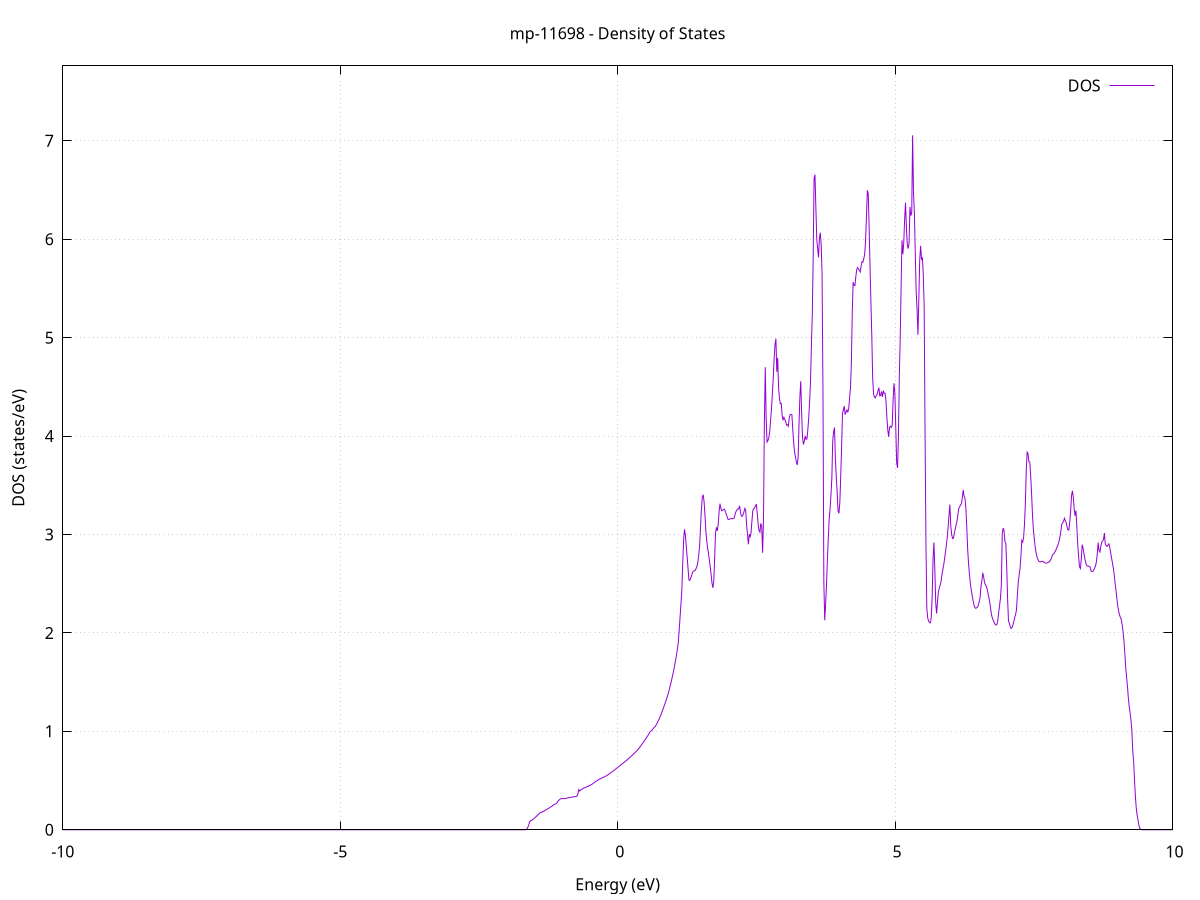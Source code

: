 set title 'mp-11698 - Density of States'
set xlabel 'Energy (eV)'
set ylabel 'DOS (states/eV)'
set grid
set xrange [-10:10]
set yrange [0:7.761]
set xzeroaxis lt -1
set terminal png size 800,600
set output 'mp-11698_dos_gnuplot.png'
plot '-' using 1:2 with lines title 'DOS'
-21.081300 0.000000
-21.065300 0.000000
-21.049300 0.000000
-21.033300 0.000000
-21.017300 0.000000
-21.001300 0.000000
-20.985300 0.000000
-20.969300 0.000000
-20.953300 0.000000
-20.937300 0.000000
-20.921300 0.000000
-20.905300 0.000000
-20.889300 0.000000
-20.873300 0.000000
-20.857300 0.000000
-20.841300 0.000000
-20.825300 0.000000
-20.809400 0.000000
-20.793400 0.000000
-20.777400 0.000000
-20.761400 0.000000
-20.745400 0.000000
-20.729400 0.000000
-20.713400 0.000000
-20.697400 0.000000
-20.681400 0.000000
-20.665400 0.000000
-20.649400 0.000000
-20.633400 0.000000
-20.617400 0.000000
-20.601400 0.000000
-20.585400 0.000000
-20.569400 0.000000
-20.553400 0.000000
-20.537400 0.000000
-20.521400 0.000000
-20.505400 0.000000
-20.489400 0.000000
-20.473400 0.000000
-20.457400 0.000000
-20.441400 0.000000
-20.425400 0.000000
-20.409400 0.000000
-20.393400 0.000000
-20.377400 0.000000
-20.361400 0.000000
-20.345400 0.000000
-20.329400 0.000000
-20.313400 0.000000
-20.297400 0.000000
-20.281400 0.000000
-20.265400 0.000000
-20.249400 0.000000
-20.233400 0.000000
-20.217400 0.000000
-20.201400 0.000000
-20.185400 0.000000
-20.169400 0.000000
-20.153400 0.000000
-20.137400 0.000000
-20.121400 0.000000
-20.105400 0.000000
-20.089400 0.000000
-20.073400 0.000000
-20.057400 0.000000
-20.041400 0.000000
-20.025400 0.000000
-20.009400 0.000000
-19.993400 0.000000
-19.977400 0.000000
-19.961400 0.000000
-19.945400 0.000000
-19.929400 0.000000
-19.913400 0.000000
-19.897400 0.000000
-19.881400 0.000000
-19.865400 0.000000
-19.849400 0.000000
-19.833400 0.000000
-19.817400 0.000000
-19.801400 0.000000
-19.785400 0.000000
-19.769400 0.000000
-19.753400 0.000000
-19.737500 0.000000
-19.721500 0.000000
-19.705500 0.000000
-19.689500 0.000000
-19.673500 0.000000
-19.657500 0.000000
-19.641500 0.000000
-19.625500 0.273300
-19.609500 0.984500
-19.593500 4.210100
-19.577500 9.091600
-19.561500 11.542200
-19.545500 16.637700
-19.529500 20.313600
-19.513500 23.430000
-19.497500 32.345700
-19.481500 33.692900
-19.465500 37.255300
-19.449500 24.740300
-19.433500 19.253800
-19.417500 25.221000
-19.401500 19.809900
-19.385500 14.508800
-19.369500 8.053100
-19.353500 8.749000
-19.337500 11.518800
-19.321500 13.398800
-19.305500 16.145900
-19.289500 17.685500
-19.273500 18.353200
-19.257500 19.354400
-19.241500 21.637500
-19.225500 21.480800
-19.209500 22.244700
-19.193500 19.123600
-19.177500 23.004800
-19.161500 33.845200
-19.145500 36.842700
-19.129500 39.382600
-19.113500 30.761000
-19.097500 29.485400
-19.081500 37.981400
-19.065500 44.318100
-19.049500 51.074500
-19.033500 56.718000
-19.017500 48.936700
-19.001500 59.452300
-18.985500 40.551200
-18.969500 32.682600
-18.953500 25.409900
-18.937500 19.762700
-18.921500 15.522700
-18.905500 9.161500
-18.889500 1.533800
-18.873500 0.000000
-18.857500 0.000000
-18.841500 0.000000
-18.825500 0.000000
-18.809500 0.000000
-18.793500 0.000000
-18.777500 0.000000
-18.761500 0.000000
-18.745500 0.000000
-18.729500 0.000000
-18.713500 0.000000
-18.697500 0.000000
-18.681500 0.000000
-18.665600 0.000000
-18.649600 0.000000
-18.633600 0.000000
-18.617600 0.000000
-18.601600 0.000000
-18.585600 0.000000
-18.569600 0.000000
-18.553600 0.000000
-18.537600 0.000000
-18.521600 0.000000
-18.505600 0.000000
-18.489600 0.000000
-18.473600 0.000000
-18.457600 0.000000
-18.441600 0.000000
-18.425600 0.000000
-18.409600 0.000000
-18.393600 0.000000
-18.377600 0.000000
-18.361600 0.000000
-18.345600 0.000000
-18.329600 0.000000
-18.313600 0.000000
-18.297600 0.000000
-18.281600 0.000000
-18.265600 0.000000
-18.249600 0.000000
-18.233600 0.000000
-18.217600 0.000000
-18.201600 0.000000
-18.185600 0.000000
-18.169600 0.000000
-18.153600 0.000000
-18.137600 0.000000
-18.121600 0.000000
-18.105600 0.000000
-18.089600 0.000000
-18.073600 0.000000
-18.057600 0.000000
-18.041600 0.000000
-18.025600 0.000000
-18.009600 0.000000
-17.993600 0.000000
-17.977600 0.000000
-17.961600 0.000000
-17.945600 0.000000
-17.929600 0.000000
-17.913600 0.000000
-17.897600 0.000000
-17.881600 0.000000
-17.865600 0.000000
-17.849600 0.000000
-17.833600 0.000000
-17.817600 0.000000
-17.801600 0.000000
-17.785600 0.000000
-17.769600 0.000000
-17.753600 0.000000
-17.737600 0.000000
-17.721600 0.000000
-17.705600 0.000000
-17.689600 0.000000
-17.673600 0.000000
-17.657600 0.000000
-17.641600 0.000000
-17.625600 0.000000
-17.609600 0.000000
-17.593700 0.000000
-17.577700 0.000000
-17.561700 0.000000
-17.545700 0.000000
-17.529700 0.000000
-17.513700 0.000000
-17.497700 0.000000
-17.481700 0.000000
-17.465700 0.000000
-17.449700 0.000000
-17.433700 0.000000
-17.417700 0.000000
-17.401700 0.000000
-17.385700 0.000000
-17.369700 0.000000
-17.353700 0.000000
-17.337700 0.000000
-17.321700 0.000000
-17.305700 0.000000
-17.289700 0.000000
-17.273700 0.000000
-17.257700 0.000000
-17.241700 0.000000
-17.225700 0.000000
-17.209700 0.000000
-17.193700 0.000000
-17.177700 0.000000
-17.161700 0.000000
-17.145700 0.000000
-17.129700 0.000000
-17.113700 0.000000
-17.097700 0.000000
-17.081700 0.000000
-17.065700 0.000000
-17.049700 0.000000
-17.033700 0.000000
-17.017700 0.000000
-17.001700 0.000000
-16.985700 0.000000
-16.969700 0.000000
-16.953700 0.000000
-16.937700 0.000000
-16.921700 0.000000
-16.905700 0.000000
-16.889700 0.000000
-16.873700 0.000000
-16.857700 0.000000
-16.841700 0.000000
-16.825700 0.000000
-16.809700 0.000000
-16.793700 0.000000
-16.777700 0.000000
-16.761700 0.000000
-16.745700 0.000000
-16.729700 0.000000
-16.713700 0.000000
-16.697700 0.000000
-16.681700 0.000000
-16.665700 0.000000
-16.649700 0.000000
-16.633700 0.000000
-16.617700 0.000000
-16.601700 0.000000
-16.585700 0.000000
-16.569700 0.000000
-16.553700 0.000000
-16.537700 0.000000
-16.521800 0.000000
-16.505800 0.000000
-16.489800 0.000000
-16.473800 0.000000
-16.457800 0.000000
-16.441800 0.000000
-16.425800 0.000000
-16.409800 0.000000
-16.393800 0.000000
-16.377800 0.000000
-16.361800 0.000000
-16.345800 0.000000
-16.329800 0.000000
-16.313800 0.000000
-16.297800 0.000000
-16.281800 0.000000
-16.265800 0.000000
-16.249800 0.000000
-16.233800 0.000000
-16.217800 0.000000
-16.201800 0.000000
-16.185800 0.000000
-16.169800 0.000000
-16.153800 0.000000
-16.137800 0.000000
-16.121800 0.000000
-16.105800 0.000000
-16.089800 0.000000
-16.073800 0.000000
-16.057800 0.000000
-16.041800 0.000000
-16.025800 0.000000
-16.009800 0.000000
-15.993800 0.000000
-15.977800 0.000000
-15.961800 0.000000
-15.945800 0.000000
-15.929800 0.000000
-15.913800 0.000000
-15.897800 0.000000
-15.881800 0.000000
-15.865800 0.000000
-15.849800 0.000000
-15.833800 0.000000
-15.817800 0.000000
-15.801800 0.000000
-15.785800 0.000000
-15.769800 0.000000
-15.753800 0.000000
-15.737800 0.000000
-15.721800 0.000000
-15.705800 0.000000
-15.689800 0.000000
-15.673800 0.000000
-15.657800 0.000000
-15.641800 0.000000
-15.625800 0.000000
-15.609800 0.000000
-15.593800 0.000000
-15.577800 0.000000
-15.561800 0.000000
-15.545800 0.000000
-15.529800 0.000000
-15.513800 0.000000
-15.497800 0.000000
-15.481800 0.000000
-15.465800 0.000000
-15.449900 0.000000
-15.433900 0.000000
-15.417900 0.000000
-15.401900 0.000000
-15.385900 0.000000
-15.369900 0.000000
-15.353900 0.000000
-15.337900 0.000000
-15.321900 0.000000
-15.305900 0.000000
-15.289900 0.000000
-15.273900 0.000000
-15.257900 0.000000
-15.241900 0.000000
-15.225900 0.000000
-15.209900 0.000000
-15.193900 0.000000
-15.177900 0.000000
-15.161900 0.000000
-15.145900 0.000000
-15.129900 0.000000
-15.113900 0.000000
-15.097900 0.000000
-15.081900 0.000000
-15.065900 0.000000
-15.049900 0.000000
-15.033900 0.000000
-15.017900 0.000000
-15.001900 0.000000
-14.985900 0.000000
-14.969900 0.000000
-14.953900 0.000000
-14.937900 0.000000
-14.921900 0.000000
-14.905900 0.000000
-14.889900 0.000000
-14.873900 0.000000
-14.857900 0.000000
-14.841900 0.000000
-14.825900 0.000000
-14.809900 0.000000
-14.793900 0.000000
-14.777900 0.000000
-14.761900 0.000000
-14.745900 0.000000
-14.729900 0.000000
-14.713900 0.000000
-14.697900 0.000000
-14.681900 0.000000
-14.665900 0.000000
-14.649900 0.000000
-14.633900 0.000000
-14.617900 0.000000
-14.601900 0.000000
-14.585900 0.000000
-14.569900 0.000000
-14.553900 0.000000
-14.537900 0.000000
-14.521900 0.000000
-14.505900 0.000000
-14.489900 0.000000
-14.473900 0.000000
-14.457900 0.000000
-14.441900 0.000000
-14.425900 0.000000
-14.409900 0.000000
-14.393900 0.000000
-14.378000 0.000000
-14.362000 0.000000
-14.346000 0.000000
-14.330000 0.000000
-14.314000 0.000000
-14.298000 0.000000
-14.282000 0.000000
-14.266000 0.000000
-14.250000 0.000000
-14.234000 0.000000
-14.218000 0.000000
-14.202000 0.000000
-14.186000 0.000000
-14.170000 0.000000
-14.154000 0.000000
-14.138000 0.000000
-14.122000 0.000000
-14.106000 0.000000
-14.090000 0.000000
-14.074000 0.000000
-14.058000 0.000000
-14.042000 0.000000
-14.026000 0.000000
-14.010000 0.000000
-13.994000 0.000000
-13.978000 0.000000
-13.962000 0.000000
-13.946000 0.000000
-13.930000 0.000000
-13.914000 0.000000
-13.898000 0.000000
-13.882000 0.000000
-13.866000 0.000000
-13.850000 0.000000
-13.834000 0.000000
-13.818000 0.000000
-13.802000 0.000000
-13.786000 0.000000
-13.770000 0.000000
-13.754000 0.000000
-13.738000 0.000000
-13.722000 0.000000
-13.706000 0.000000
-13.690000 0.000000
-13.674000 0.000000
-13.658000 0.000000
-13.642000 0.000000
-13.626000 0.000000
-13.610000 0.000000
-13.594000 0.000000
-13.578000 0.000000
-13.562000 0.000000
-13.546000 0.000000
-13.530000 0.000000
-13.514000 0.000000
-13.498000 0.000000
-13.482000 0.000000
-13.466000 0.000000
-13.450000 0.000000
-13.434000 0.000000
-13.418000 0.000000
-13.402000 0.000000
-13.386000 0.000000
-13.370000 0.000000
-13.354000 0.000000
-13.338000 0.000000
-13.322000 0.000000
-13.306100 0.000000
-13.290100 0.000000
-13.274100 0.000000
-13.258100 0.000000
-13.242100 0.000000
-13.226100 0.000000
-13.210100 0.000000
-13.194100 0.000000
-13.178100 0.000000
-13.162100 0.000000
-13.146100 0.000000
-13.130100 0.000000
-13.114100 0.000000
-13.098100 0.000000
-13.082100 0.000000
-13.066100 0.000000
-13.050100 0.000000
-13.034100 0.000000
-13.018100 0.000000
-13.002100 0.000000
-12.986100 0.000000
-12.970100 0.000000
-12.954100 0.000000
-12.938100 0.000000
-12.922100 0.000000
-12.906100 0.000000
-12.890100 0.000000
-12.874100 0.000000
-12.858100 0.000000
-12.842100 0.000000
-12.826100 0.000000
-12.810100 0.000000
-12.794100 0.000000
-12.778100 0.000000
-12.762100 0.000000
-12.746100 0.000000
-12.730100 0.000000
-12.714100 0.000000
-12.698100 0.000000
-12.682100 0.000000
-12.666100 0.000000
-12.650100 0.000000
-12.634100 0.000000
-12.618100 0.000000
-12.602100 0.000000
-12.586100 0.000000
-12.570100 0.000000
-12.554100 0.000000
-12.538100 0.000000
-12.522100 0.000000
-12.506100 0.000000
-12.490100 0.000000
-12.474100 0.000000
-12.458100 0.000000
-12.442100 0.000000
-12.426100 0.000000
-12.410100 0.000000
-12.394100 0.000000
-12.378100 0.000000
-12.362100 0.000000
-12.346100 0.000000
-12.330100 0.000000
-12.314100 0.000000
-12.298100 0.000000
-12.282100 0.000000
-12.266100 0.000000
-12.250100 0.000000
-12.234200 0.000000
-12.218200 0.000000
-12.202200 0.000000
-12.186200 0.000000
-12.170200 0.000000
-12.154200 0.000000
-12.138200 0.000000
-12.122200 0.000000
-12.106200 0.000000
-12.090200 0.000000
-12.074200 0.000000
-12.058200 0.000000
-12.042200 0.000000
-12.026200 0.000000
-12.010200 0.000000
-11.994200 0.000000
-11.978200 0.000000
-11.962200 0.000000
-11.946200 0.000000
-11.930200 0.000000
-11.914200 0.000000
-11.898200 0.000000
-11.882200 0.000000
-11.866200 0.000000
-11.850200 0.000000
-11.834200 0.000000
-11.818200 0.000000
-11.802200 0.000000
-11.786200 0.000000
-11.770200 0.000000
-11.754200 0.000000
-11.738200 0.000000
-11.722200 0.000000
-11.706200 0.000000
-11.690200 0.000000
-11.674200 0.000000
-11.658200 0.000000
-11.642200 0.000000
-11.626200 0.000000
-11.610200 0.000000
-11.594200 0.000000
-11.578200 0.000000
-11.562200 0.000000
-11.546200 0.000000
-11.530200 0.000000
-11.514200 0.000000
-11.498200 0.000000
-11.482200 0.000000
-11.466200 0.000000
-11.450200 0.000000
-11.434200 0.000000
-11.418200 0.000000
-11.402200 0.000000
-11.386200 0.000000
-11.370200 0.000000
-11.354200 0.000000
-11.338200 0.000000
-11.322200 0.000000
-11.306200 0.000000
-11.290200 0.000000
-11.274200 0.000000
-11.258200 0.000000
-11.242200 0.000000
-11.226200 0.000000
-11.210200 0.000000
-11.194200 0.000000
-11.178200 0.000000
-11.162300 0.000000
-11.146300 0.000000
-11.130300 0.000000
-11.114300 0.000000
-11.098300 0.000000
-11.082300 0.000000
-11.066300 0.000000
-11.050300 0.000000
-11.034300 0.000000
-11.018300 0.000000
-11.002300 0.000000
-10.986300 0.000000
-10.970300 0.000000
-10.954300 0.000000
-10.938300 0.000000
-10.922300 0.000000
-10.906300 0.000000
-10.890300 0.000000
-10.874300 0.000000
-10.858300 0.000000
-10.842300 0.000000
-10.826300 0.000000
-10.810300 0.000000
-10.794300 0.000000
-10.778300 0.000000
-10.762300 0.000000
-10.746300 0.000000
-10.730300 0.000000
-10.714300 0.000000
-10.698300 0.000000
-10.682300 0.000000
-10.666300 0.000000
-10.650300 0.000000
-10.634300 0.000000
-10.618300 0.000000
-10.602300 0.000000
-10.586300 0.000000
-10.570300 0.000000
-10.554300 0.000000
-10.538300 0.000000
-10.522300 0.000000
-10.506300 0.000000
-10.490300 0.000000
-10.474300 0.000000
-10.458300 0.000000
-10.442300 0.000000
-10.426300 0.000000
-10.410300 0.000000
-10.394300 0.000000
-10.378300 0.000000
-10.362300 0.000000
-10.346300 0.000000
-10.330300 0.000000
-10.314300 0.000000
-10.298300 0.000000
-10.282300 0.000000
-10.266300 0.000000
-10.250300 0.000000
-10.234300 0.000000
-10.218300 0.000000
-10.202300 0.000000
-10.186300 0.000000
-10.170300 0.000000
-10.154300 0.000000
-10.138300 0.000000
-10.122300 0.000000
-10.106300 0.000000
-10.090400 0.000000
-10.074400 0.000000
-10.058400 0.000000
-10.042400 0.000000
-10.026400 0.000000
-10.010400 0.000000
-9.994400 0.000000
-9.978400 0.000000
-9.962400 0.000000
-9.946400 0.000000
-9.930400 0.000000
-9.914400 0.000000
-9.898400 0.000000
-9.882400 0.000000
-9.866400 0.000000
-9.850400 0.000000
-9.834400 0.000000
-9.818400 0.000000
-9.802400 0.000000
-9.786400 0.000000
-9.770400 0.000000
-9.754400 0.000000
-9.738400 0.000000
-9.722400 0.000000
-9.706400 0.000000
-9.690400 0.000000
-9.674400 0.000000
-9.658400 0.000000
-9.642400 0.000000
-9.626400 0.000000
-9.610400 0.000000
-9.594400 0.000000
-9.578400 0.000000
-9.562400 0.000000
-9.546400 0.000000
-9.530400 0.000000
-9.514400 0.000000
-9.498400 0.000000
-9.482400 0.000000
-9.466400 0.000000
-9.450400 0.000000
-9.434400 0.000000
-9.418400 0.000000
-9.402400 0.000000
-9.386400 0.000000
-9.370400 0.000000
-9.354400 0.000000
-9.338400 0.000000
-9.322400 0.000000
-9.306400 0.000000
-9.290400 0.000000
-9.274400 0.000000
-9.258400 0.000000
-9.242400 0.000000
-9.226400 0.000000
-9.210400 0.000000
-9.194400 0.000000
-9.178400 0.000000
-9.162400 0.000000
-9.146400 0.000000
-9.130400 0.000000
-9.114400 0.000000
-9.098400 0.000000
-9.082400 0.000000
-9.066400 0.000000
-9.050400 0.000000
-9.034400 0.000000
-9.018500 0.000000
-9.002500 0.000000
-8.986500 0.000000
-8.970500 0.000000
-8.954500 0.000000
-8.938500 0.000000
-8.922500 0.000000
-8.906500 0.000000
-8.890500 0.000000
-8.874500 0.000000
-8.858500 0.000000
-8.842500 0.000000
-8.826500 0.000000
-8.810500 0.000000
-8.794500 0.000000
-8.778500 0.000000
-8.762500 0.000000
-8.746500 0.000000
-8.730500 0.000000
-8.714500 0.000000
-8.698500 0.000000
-8.682500 0.000000
-8.666500 0.000000
-8.650500 0.000000
-8.634500 0.000000
-8.618500 0.000000
-8.602500 0.000000
-8.586500 0.000000
-8.570500 0.000000
-8.554500 0.000000
-8.538500 0.000000
-8.522500 0.000000
-8.506500 0.000000
-8.490500 0.000000
-8.474500 0.000000
-8.458500 0.000000
-8.442500 0.000000
-8.426500 0.000000
-8.410500 0.000000
-8.394500 0.000000
-8.378500 0.000000
-8.362500 0.000000
-8.346500 0.000000
-8.330500 0.000000
-8.314500 0.000000
-8.298500 0.000000
-8.282500 0.000000
-8.266500 0.000000
-8.250500 0.000000
-8.234500 0.000000
-8.218500 0.000000
-8.202500 0.000000
-8.186500 0.000000
-8.170500 0.000000
-8.154500 0.000000
-8.138500 0.000000
-8.122500 0.000000
-8.106500 0.000000
-8.090500 0.000000
-8.074500 0.000000
-8.058500 0.000000
-8.042500 0.000000
-8.026500 0.000000
-8.010500 0.000000
-7.994500 0.000000
-7.978500 0.000000
-7.962500 0.000000
-7.946600 0.000000
-7.930600 0.000000
-7.914600 0.000000
-7.898600 0.000000
-7.882600 0.000000
-7.866600 0.000000
-7.850600 0.000000
-7.834600 0.000000
-7.818600 0.000000
-7.802600 0.000000
-7.786600 0.000000
-7.770600 0.000000
-7.754600 0.000000
-7.738600 0.000000
-7.722600 0.000000
-7.706600 0.000000
-7.690600 0.000000
-7.674600 0.000000
-7.658600 0.000000
-7.642600 0.000000
-7.626600 0.000000
-7.610600 0.000000
-7.594600 0.000000
-7.578600 0.000000
-7.562600 0.000000
-7.546600 0.000000
-7.530600 0.000000
-7.514600 0.000000
-7.498600 0.000000
-7.482600 0.000000
-7.466600 0.000000
-7.450600 0.000000
-7.434600 0.000000
-7.418600 0.000000
-7.402600 0.000000
-7.386600 0.000000
-7.370600 0.000000
-7.354600 0.000000
-7.338600 0.000000
-7.322600 0.000000
-7.306600 0.000000
-7.290600 0.000000
-7.274600 0.000000
-7.258600 0.000000
-7.242600 0.000000
-7.226600 0.000000
-7.210600 0.000000
-7.194600 0.000000
-7.178600 0.000000
-7.162600 0.000000
-7.146600 0.000000
-7.130600 0.000000
-7.114600 0.000000
-7.098600 0.000000
-7.082600 0.000000
-7.066600 0.000000
-7.050600 0.000000
-7.034600 0.000000
-7.018600 0.000000
-7.002600 0.000000
-6.986600 0.000000
-6.970600 0.000000
-6.954600 0.000000
-6.938600 0.000000
-6.922600 0.000000
-6.906600 0.000000
-6.890600 0.000000
-6.874700 0.000000
-6.858700 0.000000
-6.842700 0.000000
-6.826700 0.000000
-6.810700 0.000000
-6.794700 0.000000
-6.778700 0.000000
-6.762700 0.000000
-6.746700 0.000000
-6.730700 0.000000
-6.714700 0.000000
-6.698700 0.000000
-6.682700 0.000000
-6.666700 0.000000
-6.650700 0.000000
-6.634700 0.000000
-6.618700 0.000000
-6.602700 0.000000
-6.586700 0.000000
-6.570700 0.000000
-6.554700 0.000000
-6.538700 0.000000
-6.522700 0.000000
-6.506700 0.000000
-6.490700 0.000000
-6.474700 0.000000
-6.458700 0.000000
-6.442700 0.000000
-6.426700 0.000000
-6.410700 0.000000
-6.394700 0.000000
-6.378700 0.000000
-6.362700 0.000000
-6.346700 0.000000
-6.330700 0.000000
-6.314700 0.000000
-6.298700 0.000000
-6.282700 0.000000
-6.266700 0.000000
-6.250700 0.000000
-6.234700 0.000000
-6.218700 0.000000
-6.202700 0.000000
-6.186700 0.000000
-6.170700 0.000000
-6.154700 0.000000
-6.138700 0.000000
-6.122700 0.000000
-6.106700 0.000000
-6.090700 0.000000
-6.074700 0.000000
-6.058700 0.000000
-6.042700 0.000000
-6.026700 0.000000
-6.010700 0.000000
-5.994700 0.000000
-5.978700 0.000000
-5.962700 0.000000
-5.946700 0.000000
-5.930700 0.000000
-5.914700 0.000000
-5.898700 0.000000
-5.882700 0.000000
-5.866700 0.000000
-5.850700 0.000000
-5.834700 0.000000
-5.818700 0.000000
-5.802800 0.000000
-5.786800 0.000000
-5.770800 0.000000
-5.754800 0.000000
-5.738800 0.000000
-5.722800 0.000000
-5.706800 0.000000
-5.690800 0.000000
-5.674800 0.000000
-5.658800 0.000000
-5.642800 0.000000
-5.626800 0.000000
-5.610800 0.000000
-5.594800 0.000000
-5.578800 0.000000
-5.562800 0.000000
-5.546800 0.000000
-5.530800 0.000000
-5.514800 0.000000
-5.498800 0.000000
-5.482800 0.000000
-5.466800 0.000000
-5.450800 0.000000
-5.434800 0.000000
-5.418800 0.000000
-5.402800 0.000000
-5.386800 0.000000
-5.370800 0.000000
-5.354800 0.000000
-5.338800 0.000000
-5.322800 0.000000
-5.306800 0.000000
-5.290800 0.000000
-5.274800 0.000000
-5.258800 0.000000
-5.242800 0.000000
-5.226800 0.000000
-5.210800 0.000000
-5.194800 0.000000
-5.178800 0.000000
-5.162800 0.000000
-5.146800 0.000000
-5.130800 0.000000
-5.114800 0.000000
-5.098800 0.000000
-5.082800 0.000000
-5.066800 0.000000
-5.050800 0.000000
-5.034800 0.000000
-5.018800 0.000000
-5.002800 0.000000
-4.986800 0.000000
-4.970800 0.000000
-4.954800 0.000000
-4.938800 0.000000
-4.922800 0.000000
-4.906800 0.000000
-4.890800 0.000000
-4.874800 0.000000
-4.858800 0.000000
-4.842800 0.000000
-4.826800 0.000000
-4.810800 0.000000
-4.794800 0.000000
-4.778800 0.000000
-4.762800 0.000000
-4.746800 0.000000
-4.730900 0.000000
-4.714900 0.000000
-4.698900 0.000000
-4.682900 0.000000
-4.666900 0.000000
-4.650900 0.000000
-4.634900 0.000000
-4.618900 0.000000
-4.602900 0.000000
-4.586900 0.000000
-4.570900 0.000000
-4.554900 0.000000
-4.538900 0.000000
-4.522900 0.000000
-4.506900 0.000000
-4.490900 0.000000
-4.474900 0.000000
-4.458900 0.000000
-4.442900 0.000000
-4.426900 0.000000
-4.410900 0.000000
-4.394900 0.000000
-4.378900 0.000000
-4.362900 0.000000
-4.346900 0.000000
-4.330900 0.000000
-4.314900 0.000000
-4.298900 0.000000
-4.282900 0.000000
-4.266900 0.000000
-4.250900 0.000000
-4.234900 0.000000
-4.218900 0.000000
-4.202900 0.000000
-4.186900 0.000000
-4.170900 0.000000
-4.154900 0.000000
-4.138900 0.000000
-4.122900 0.000000
-4.106900 0.000000
-4.090900 0.000000
-4.074900 0.000000
-4.058900 0.000000
-4.042900 0.000000
-4.026900 0.000000
-4.010900 0.000000
-3.994900 0.000000
-3.978900 0.000000
-3.962900 0.000000
-3.946900 0.000000
-3.930900 0.000000
-3.914900 0.000000
-3.898900 0.000000
-3.882900 0.000000
-3.866900 0.000000
-3.850900 0.000000
-3.834900 0.000000
-3.818900 0.000000
-3.802900 0.000000
-3.786900 0.000000
-3.770900 0.000000
-3.754900 0.000000
-3.738900 0.000000
-3.722900 0.000000
-3.706900 0.000000
-3.690900 0.000000
-3.674900 0.000000
-3.659000 0.000000
-3.643000 0.000000
-3.627000 0.000000
-3.611000 0.000000
-3.595000 0.000000
-3.579000 0.000000
-3.563000 0.000000
-3.547000 0.000000
-3.531000 0.000000
-3.515000 0.000000
-3.499000 0.000000
-3.483000 0.000000
-3.467000 0.000000
-3.451000 0.000000
-3.435000 0.000000
-3.419000 0.000000
-3.403000 0.000000
-3.387000 0.000000
-3.371000 0.000000
-3.355000 0.000000
-3.339000 0.000000
-3.323000 0.000000
-3.307000 0.000000
-3.291000 0.000000
-3.275000 0.000000
-3.259000 0.000000
-3.243000 0.000000
-3.227000 0.000000
-3.211000 0.000000
-3.195000 0.000000
-3.179000 0.000000
-3.163000 0.000000
-3.147000 0.000000
-3.131000 0.000000
-3.115000 0.000000
-3.099000 0.000000
-3.083000 0.000000
-3.067000 0.000000
-3.051000 0.000000
-3.035000 0.000000
-3.019000 0.000000
-3.003000 0.000000
-2.987000 0.000000
-2.971000 0.000000
-2.955000 0.000000
-2.939000 0.000000
-2.923000 0.000000
-2.907000 0.000000
-2.891000 0.000000
-2.875000 0.000000
-2.859000 0.000000
-2.843000 0.000000
-2.827000 0.000000
-2.811000 0.000000
-2.795000 0.000000
-2.779000 0.000000
-2.763000 0.000000
-2.747000 0.000000
-2.731000 0.000000
-2.715000 0.000000
-2.699000 0.000000
-2.683000 0.000000
-2.667000 0.000000
-2.651000 0.000000
-2.635000 0.000000
-2.619000 0.000000
-2.603000 0.000000
-2.587100 0.000000
-2.571100 0.000000
-2.555100 0.000000
-2.539100 0.000000
-2.523100 0.000000
-2.507100 0.000000
-2.491100 0.000000
-2.475100 0.000000
-2.459100 0.000000
-2.443100 0.000000
-2.427100 0.000000
-2.411100 0.000000
-2.395100 0.000000
-2.379100 0.000000
-2.363100 0.000000
-2.347100 0.000000
-2.331100 0.000000
-2.315100 0.000000
-2.299100 0.000000
-2.283100 0.000000
-2.267100 0.000000
-2.251100 0.000000
-2.235100 0.000000
-2.219100 0.000000
-2.203100 0.000000
-2.187100 0.000000
-2.171100 0.000000
-2.155100 0.000000
-2.139100 0.000000
-2.123100 0.000000
-2.107100 0.000000
-2.091100 0.000000
-2.075100 0.000000
-2.059100 0.000000
-2.043100 0.000000
-2.027100 0.000000
-2.011100 0.000000
-1.995100 0.000000
-1.979100 0.000000
-1.963100 0.000000
-1.947100 0.000000
-1.931100 0.000000
-1.915100 0.000000
-1.899100 0.000000
-1.883100 0.000000
-1.867100 0.000000
-1.851100 0.000000
-1.835100 0.000000
-1.819100 0.000000
-1.803100 0.000000
-1.787100 0.000000
-1.771100 0.000000
-1.755100 0.000000
-1.739100 0.000000
-1.723100 0.000000
-1.707100 0.000000
-1.691100 0.000000
-1.675100 0.000000
-1.659100 0.000000
-1.643100 0.003900
-1.627100 0.015800
-1.611100 0.035600
-1.595100 0.063300
-1.579100 0.087700
-1.563100 0.093700
-1.547100 0.097100
-1.531100 0.102000
-1.515200 0.109400
-1.499200 0.117500
-1.483200 0.126000
-1.467200 0.134700
-1.451200 0.143600
-1.435200 0.152700
-1.419200 0.161900
-1.403200 0.169400
-1.387200 0.174700
-1.371200 0.178600
-1.355200 0.182400
-1.339200 0.186700
-1.323200 0.191800
-1.307200 0.197100
-1.291200 0.202200
-1.275200 0.207400
-1.259200 0.212800
-1.243200 0.218400
-1.227200 0.224200
-1.211200 0.230100
-1.195200 0.236100
-1.179200 0.242200
-1.163200 0.248500
-1.147200 0.254800
-1.131200 0.260400
-1.115200 0.264400
-1.099200 0.270800
-1.083200 0.283100
-1.067200 0.295100
-1.051200 0.304800
-1.035200 0.311800
-1.019200 0.316000
-1.003200 0.317500
-0.987200 0.316400
-0.971200 0.315500
-0.955200 0.316600
-0.939200 0.318400
-0.923200 0.320700
-0.907200 0.322600
-0.891200 0.324200
-0.875200 0.325800
-0.859200 0.327700
-0.843200 0.329500
-0.827200 0.331300
-0.811200 0.333000
-0.795200 0.334700
-0.779200 0.336200
-0.763200 0.337300
-0.747200 0.338400
-0.731200 0.343500
-0.715200 0.366200
-0.699200 0.409000
-0.683200 0.393500
-0.667200 0.402000
-0.651200 0.409400
-0.635200 0.415600
-0.619200 0.420500
-0.603200 0.424600
-0.587200 0.428500
-0.571200 0.432500
-0.555200 0.436800
-0.539200 0.441100
-0.523200 0.445200
-0.507200 0.448800
-0.491200 0.452700
-0.475200 0.458100
-0.459200 0.463900
-0.443300 0.470300
-0.427300 0.477000
-0.411300 0.483800
-0.395300 0.490300
-0.379300 0.496400
-0.363300 0.502400
-0.347300 0.507600
-0.331300 0.512100
-0.315300 0.516900
-0.299300 0.521700
-0.283300 0.526300
-0.267300 0.530500
-0.251300 0.534400
-0.235300 0.538100
-0.219300 0.542900
-0.203300 0.548400
-0.187300 0.554200
-0.171300 0.560200
-0.155300 0.566400
-0.139300 0.572700
-0.123300 0.579200
-0.107300 0.585700
-0.091300 0.592400
-0.075300 0.599200
-0.059300 0.606200
-0.043300 0.613200
-0.027300 0.620300
-0.011300 0.627600
0.004700 0.635000
0.020700 0.642300
0.036700 0.649600
0.052700 0.657000
0.068700 0.664600
0.084700 0.671900
0.100700 0.678600
0.116700 0.685300
0.132700 0.692800
0.148700 0.700300
0.164700 0.707700
0.180700 0.715300
0.196700 0.723200
0.212700 0.731300
0.228700 0.739500
0.244700 0.747800
0.260700 0.756200
0.276700 0.764700
0.292700 0.773300
0.308700 0.782100
0.324700 0.791100
0.340700 0.800300
0.356700 0.809800
0.372700 0.819800
0.388700 0.830600
0.404700 0.842700
0.420700 0.855900
0.436700 0.868400
0.452700 0.880800
0.468700 0.893400
0.484700 0.906200
0.500700 0.919300
0.516700 0.932900
0.532700 0.946500
0.548700 0.960400
0.564700 0.975300
0.580700 0.992500
0.596700 1.002300
0.612700 1.008700
0.628600 1.018600
0.644600 1.030200
0.660600 1.041500
0.676600 1.048000
0.692600 1.063700
0.708600 1.080900
0.724600 1.099100
0.740600 1.117800
0.756600 1.137200
0.772600 1.157800
0.788600 1.180600
0.804600 1.205900
0.820600 1.230400
0.836600 1.255400
0.852600 1.280900
0.868600 1.306600
0.884600 1.334300
0.900600 1.363700
0.916600 1.394800
0.932600 1.428600
0.948600 1.465000
0.964600 1.502800
0.980600 1.541800
0.996600 1.583000
1.012600 1.626600
1.028600 1.672100
1.044600 1.721400
1.060600 1.775100
1.076600 1.833100
1.092600 1.902600
1.108600 2.019300
1.124600 2.157100
1.140600 2.289500
1.156600 2.433700
1.172600 2.698900
1.188600 2.936300
1.204600 3.052600
1.220600 2.997400
1.236600 2.881600
1.252600 2.770700
1.268600 2.657300
1.284600 2.538600
1.300600 2.533000
1.316600 2.557400
1.332600 2.585400
1.348600 2.608900
1.364600 2.627600
1.380600 2.631900
1.396600 2.634100
1.412600 2.652700
1.428600 2.675000
1.444600 2.713700
1.460600 2.786300
1.476600 2.879300
1.492600 3.062400
1.508600 3.245600
1.524600 3.374300
1.540600 3.404300
1.556600 3.340900
1.572600 3.208400
1.588600 3.043800
1.604600 2.941300
1.620600 2.865600
1.636600 2.808200
1.652600 2.744400
1.668600 2.669300
1.684600 2.593700
1.700500 2.505800
1.716500 2.458500
1.732500 2.525600
1.748500 2.765200
1.764500 3.016200
1.780500 3.072700
1.796500 3.037500
1.812500 3.107200
1.828500 3.233400
1.844500 3.313000
1.860500 3.264300
1.876500 3.240900
1.892500 3.246500
1.908500 3.254100
1.924500 3.256400
1.940500 3.235700
1.956500 3.208300
1.972500 3.181000
1.988500 3.153800
2.004500 3.152100
2.020500 3.157500
2.036500 3.161000
2.052500 3.163300
2.068500 3.158100
2.084500 3.164600
2.100500 3.168500
2.116500 3.204100
2.132500 3.233000
2.148500 3.247300
2.164500 3.258800
2.180500 3.258300
2.196500 3.291100
2.212500 3.235800
2.228500 3.187700
2.244500 3.183900
2.260500 3.200400
2.276500 3.228900
2.292500 3.264700
2.308500 3.245500
2.324500 3.093600
2.340500 2.999500
2.356500 2.900600
2.372500 3.002700
2.388500 2.978200
2.404500 3.018700
2.420500 3.137800
2.436500 3.245100
2.452500 3.261300
2.468500 3.267100
2.484500 3.297700
2.500500 3.303000
2.516500 3.213000
2.532500 3.104200
2.548500 3.040300
2.564500 3.022600
2.580500 3.112300
2.596500 3.090800
2.612500 2.813900
2.628500 3.149400
2.644500 4.130600
2.660500 4.699300
2.676500 4.182200
2.692500 3.939200
2.708500 3.954200
2.724500 3.983300
2.740500 4.044700
2.756500 4.160600
2.772400 4.275300
2.788400 4.428400
2.804400 4.591400
2.820400 4.789900
2.836400 4.929300
2.852400 4.989100
2.868400 4.652900
2.884400 4.794500
2.900400 4.491300
2.916400 4.383900
2.932400 4.328700
2.948400 4.332400
2.964400 4.214200
2.980400 4.160400
2.996400 4.190000
3.012400 4.169900
3.028400 4.145200
3.044400 4.111500
3.060400 4.115900
3.076400 4.099300
3.092400 4.183900
3.108400 4.217500
3.124400 4.219600
3.140400 4.217400
3.156400 4.066500
3.172400 3.935400
3.188400 3.838800
3.204400 3.789400
3.220400 3.741600
3.236400 3.706500
3.252400 3.776100
3.268400 4.109900
3.284400 4.398800
3.300400 4.557600
3.316400 4.223800
3.332400 3.985900
3.348400 3.914200
3.364400 3.949200
3.380400 4.002000
3.396400 3.966900
3.412400 3.972200
3.428400 4.068800
3.444400 4.193500
3.460400 4.349300
3.476400 4.563400
3.492400 4.930500
3.508400 5.231600
3.524400 5.831700
3.540400 6.618900
3.556400 6.655300
3.572400 6.323200
3.588400 6.004000
3.604400 5.908500
3.620400 5.815400
3.636400 6.010100
3.652400 6.066100
3.668400 5.943200
3.684400 5.645700
3.700400 4.462400
3.716400 2.505900
3.732400 2.128000
3.748400 2.294900
3.764400 2.487300
3.780400 2.745500
3.796400 2.961500
3.812400 3.155000
3.828400 3.258300
3.844300 3.401400
3.860300 3.567700
3.876300 3.947800
3.892300 4.044100
3.908300 4.086400
3.924300 3.772100
3.940300 3.583200
3.956300 3.431500
3.972300 3.238300
3.988300 3.215100
4.004300 3.322700
4.020300 3.589000
4.036300 3.891300
4.052300 4.228500
4.068300 4.266700
4.084300 4.304100
4.100300 4.217000
4.116300 4.245600
4.132300 4.266000
4.148300 4.245200
4.164300 4.274800
4.180300 4.387600
4.196300 4.487800
4.212300 4.737100
4.228300 5.248500
4.244300 5.563300
4.260300 5.533000
4.276300 5.528300
4.292300 5.617600
4.308300 5.690300
4.324300 5.711900
4.340300 5.697900
4.356300 5.682800
4.372300 5.666800
4.388300 5.729400
4.404300 5.772200
4.420300 5.766700
4.436300 5.803200
4.452300 5.846400
4.468300 5.977400
4.484300 6.231600
4.500300 6.497600
4.516300 6.460600
4.532300 6.118000
4.548300 5.728900
4.564300 5.368100
4.580300 5.022400
4.596300 4.588600
4.612300 4.426300
4.628300 4.393700
4.644300 4.388700
4.660300 4.410900
4.676300 4.423400
4.692300 4.460700
4.708300 4.491300
4.724300 4.407500
4.740300 4.412200
4.756300 4.452800
4.772300 4.397400
4.788300 4.461800
4.804300 4.435900
4.820300 4.435400
4.836300 4.356300
4.852300 4.193100
4.868300 4.063200
4.884300 3.992700
4.900300 4.088900
4.916200 4.100000
4.932200 4.088500
4.948200 4.106400
4.964200 4.362200
4.980200 4.536700
4.996200 4.437100
5.012200 4.097400
5.028200 3.732300
5.044200 3.676500
5.060200 3.987500
5.076200 4.591400
5.092200 4.983100
5.108200 5.493800
5.124200 5.989000
5.140200 5.847700
5.156200 5.963600
5.172200 6.197000
5.188200 6.371200
5.204200 6.118900
5.220200 5.947400
5.236200 5.904500
5.252200 5.957100
5.268200 6.327900
5.284200 6.239800
5.300200 6.269000
5.316200 7.055400
5.332200 6.469800
5.348200 6.265100
5.364200 5.858500
5.380200 5.474400
5.396200 5.285600
5.412200 5.029000
5.428200 5.393600
5.444200 5.789500
5.460200 5.932600
5.476200 5.797300
5.492200 5.808900
5.508200 5.647300
5.524200 5.312800
5.540200 4.062400
5.556200 2.925600
5.572200 2.251200
5.588200 2.152800
5.604200 2.121100
5.620200 2.104100
5.636200 2.102000
5.652200 2.159300
5.668200 2.360100
5.684200 2.747800
5.700200 2.919900
5.716200 2.651300
5.732200 2.309500
5.748200 2.197500
5.764200 2.309500
5.780200 2.414700
5.796200 2.454000
5.812200 2.483200
5.828200 2.520100
5.844200 2.591100
5.860200 2.640200
5.876200 2.689600
5.892200 2.754000
5.908200 2.825300
5.924200 2.889500
5.940200 2.971400
5.956200 3.073300
5.972200 3.196100
5.988100 3.303100
6.004100 3.083500
6.020100 3.000500
6.036100 2.959000
6.052100 2.962600
6.068100 3.011500
6.084100 3.055000
6.100100 3.098400
6.116100 3.134600
6.132100 3.202500
6.148100 3.262300
6.164100 3.282200
6.180100 3.299600
6.196100 3.311900
6.212100 3.377700
6.228100 3.452600
6.244100 3.384500
6.260100 3.369400
6.276100 3.264700
6.292100 3.079100
6.308100 2.853900
6.324100 2.706500
6.340100 2.596300
6.356100 2.503800
6.372100 2.440500
6.388100 2.383700
6.404100 2.333100
6.420100 2.289400
6.436100 2.260000
6.452100 2.250000
6.468100 2.254200
6.484100 2.261500
6.500100 2.279800
6.516100 2.316000
6.532100 2.359500
6.548100 2.472300
6.564100 2.527400
6.580100 2.611200
6.596100 2.569800
6.612100 2.513700
6.628100 2.488500
6.644100 2.472900
6.660100 2.444700
6.676100 2.401200
6.692100 2.355400
6.708100 2.307600
6.724100 2.238600
6.740100 2.178300
6.756100 2.148200
6.772100 2.124200
6.788100 2.104200
6.804100 2.086500
6.820100 2.079800
6.836100 2.086600
6.852100 2.130900
6.868100 2.212000
6.884100 2.281500
6.900100 2.358100
6.916100 2.496100
6.932100 3.015300
6.948100 3.065900
6.964100 3.038500
6.980100 2.927200
6.996100 2.910100
7.012100 2.669700
7.028100 2.346000
7.044100 2.120700
7.060000 2.098300
7.076000 2.062500
7.092000 2.045000
7.108000 2.055600
7.124000 2.080700
7.140000 2.115700
7.156000 2.155100
7.172000 2.188200
7.188000 2.232900
7.204000 2.382500
7.220000 2.512900
7.236000 2.588000
7.252000 2.653900
7.268000 2.781200
7.284000 2.939400
7.300000 2.922400
7.316000 2.966000
7.332000 3.098400
7.348000 3.306200
7.364000 3.645600
7.380000 3.836700
7.396000 3.823100
7.412000 3.739300
7.428000 3.734700
7.444000 3.594400
7.460000 3.421900
7.476000 3.206700
7.492000 3.054200
7.508000 2.961200
7.524000 2.880100
7.540000 2.815900
7.556000 2.776100
7.572000 2.749700
7.588000 2.730900
7.604000 2.723700
7.620000 2.722700
7.636000 2.726300
7.652000 2.728500
7.668000 2.726100
7.684000 2.718400
7.700000 2.711800
7.716000 2.709400
7.732000 2.709500
7.748000 2.712700
7.764000 2.717600
7.780000 2.723800
7.796000 2.734800
7.812000 2.751800
7.828000 2.778200
7.844000 2.796800
7.860000 2.805200
7.876000 2.819200
7.892000 2.835500
7.908000 2.855600
7.924000 2.876900
7.940000 2.900400
7.956000 2.934200
7.972000 2.975700
7.988000 3.032700
8.004000 3.103400
8.020000 3.119000
8.036000 3.132700
8.052000 3.165100
8.068000 3.140100
8.084000 3.118900
8.100000 3.077200
8.116000 3.046700
8.131900 3.044100
8.147900 3.125400
8.163900 3.231300
8.179900 3.392600
8.195900 3.443700
8.211900 3.383500
8.227900 3.260500
8.243900 3.189800
8.259900 3.243100
8.275900 3.077200
8.291900 2.902300
8.307900 2.776000
8.323900 2.671300
8.339900 2.654500
8.355900 2.748300
8.371900 2.897000
8.387900 2.863100
8.403900 2.805700
8.419900 2.754500
8.435900 2.712500
8.451900 2.686000
8.467900 2.678900
8.483900 2.679800
8.499900 2.676200
8.515900 2.668700
8.531900 2.629600
8.547900 2.622200
8.563900 2.625100
8.579900 2.638500
8.595900 2.658200
8.611900 2.679800
8.627900 2.719400
8.643900 2.801300
8.659900 2.918300
8.675900 2.837600
8.691900 2.822000
8.707900 2.880100
8.723900 2.920500
8.739900 2.934300
8.755900 2.946700
8.771900 3.014800
8.787900 2.909200
8.803900 2.886000
8.819900 2.878600
8.835900 2.890900
8.851900 2.904900
8.867900 2.875100
8.883900 2.820200
8.899900 2.766100
8.915900 2.716100
8.931900 2.663900
8.947900 2.597900
8.963900 2.514800
8.979900 2.436100
8.995900 2.355700
9.011900 2.278000
9.027900 2.225500
9.043900 2.187700
9.059900 2.157400
9.075900 2.137600
9.091900 2.085700
9.107900 2.020300
9.123900 1.927000
9.139900 1.801100
9.155900 1.654500
9.171900 1.553600
9.187900 1.462100
9.203800 1.341100
9.219800 1.253100
9.235800 1.188800
9.251800 1.114100
9.267800 1.005600
9.283800 0.798000
9.299800 0.694100
9.315800 0.499500
9.331800 0.333800
9.347800 0.214200
9.363800 0.144100
9.379800 0.096100
9.395800 0.042800
9.411800 0.014800
9.427800 0.005900
9.443800 0.000800
9.459800 0.000000
9.475800 0.000000
9.491800 0.000000
9.507800 0.000000
9.523800 0.000000
9.539800 0.000000
9.555800 0.000000
9.571800 0.000000
9.587800 0.000000
9.603800 0.000000
9.619800 0.000000
9.635800 0.000000
9.651800 0.000000
9.667800 0.000000
9.683800 0.000000
9.699800 0.000000
9.715800 0.000000
9.731800 0.000000
9.747800 0.000000
9.763800 0.000000
9.779800 0.000000
9.795800 0.000000
9.811800 0.000000
9.827800 0.000000
9.843800 0.000000
9.859800 0.000000
9.875800 0.000000
9.891800 0.000000
9.907800 0.000000
9.923800 0.000000
9.939800 0.000000
9.955800 0.000000
9.971800 0.000000
9.987800 0.000000
10.003800 0.000000
10.019800 0.000000
10.035800 0.000000
10.051800 0.000000
10.067800 0.000000
10.083800 0.000000
10.099800 0.000000
10.115800 0.000000
10.131800 0.000000
10.147800 0.000000
10.163800 0.000000
10.179800 0.000000
10.195800 0.000000
10.211800 0.000000
10.227800 0.000000
10.243800 0.000000
10.259800 0.000000
10.275700 0.000000
10.291700 0.000000
10.307700 0.000000
10.323700 0.000000
10.339700 0.000000
10.355700 0.000000
10.371700 0.000000
10.387700 0.000000
10.403700 0.000000
10.419700 0.000000
10.435700 0.000000
10.451700 0.000000
10.467700 0.000000
10.483700 0.000000
10.499700 0.000000
10.515700 0.000000
10.531700 0.000000
10.547700 0.000000
10.563700 0.000000
10.579700 0.000000
10.595700 0.000000
10.611700 0.000000
10.627700 0.000000
10.643700 0.000000
10.659700 0.000000
10.675700 0.000000
10.691700 0.000000
10.707700 0.000000
10.723700 0.000000
10.739700 0.000000
10.755700 0.000000
10.771700 0.000000
10.787700 0.000000
10.803700 0.000000
10.819700 0.000000
10.835700 0.000000
10.851700 0.000000
10.867700 0.000000
10.883700 0.000000
10.899700 0.000000
10.915700 0.000000
e
